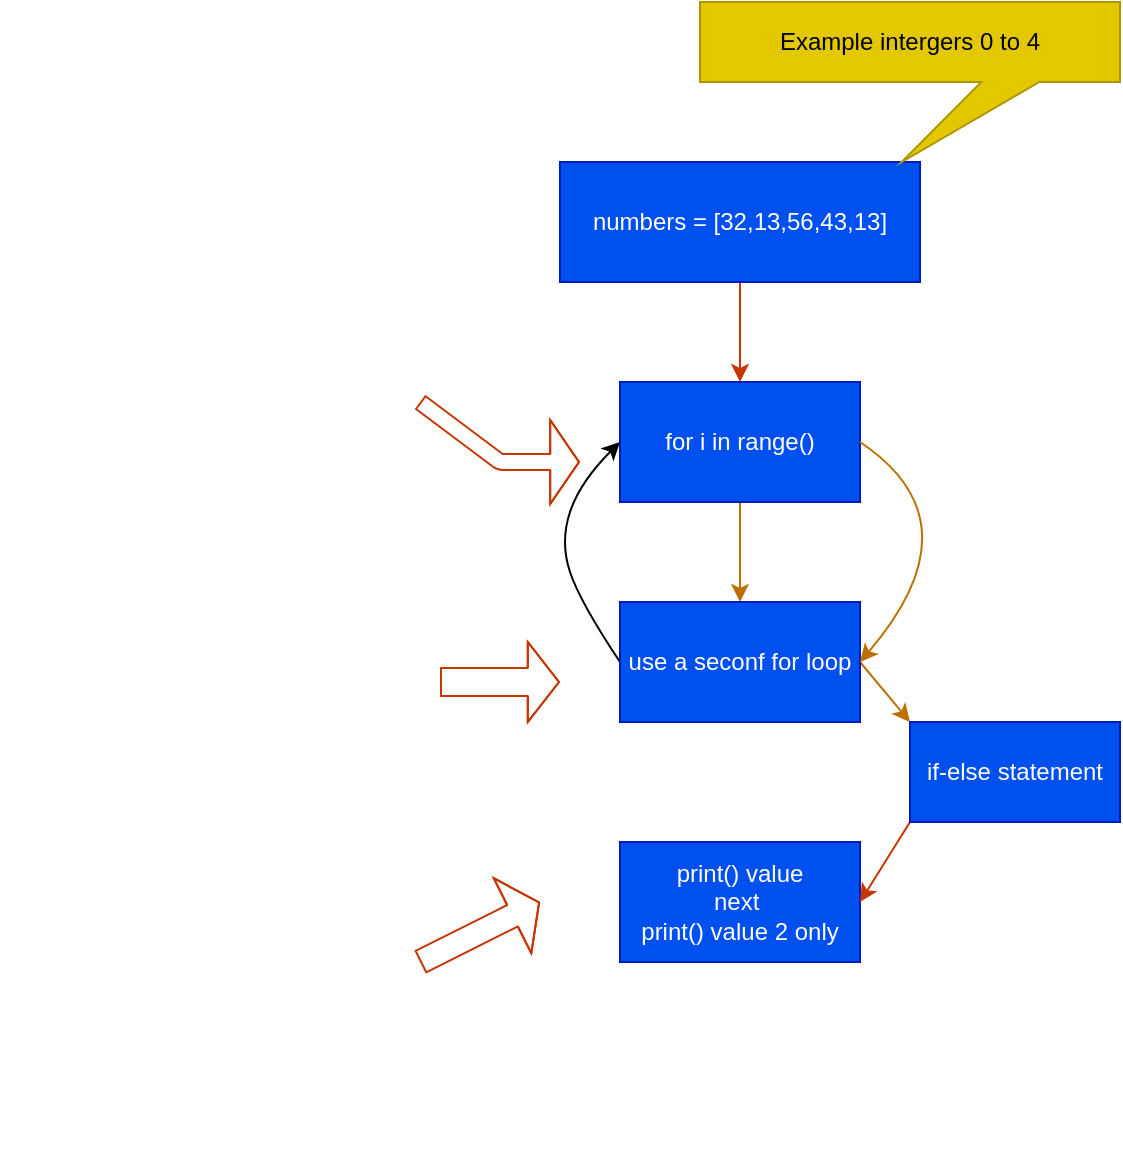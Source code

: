 <mxfile>
    <diagram id="dkbo9brx8OqkSl0u4y75" name="Page-1">
        <mxGraphModel dx="1602" dy="563" grid="1" gridSize="10" guides="1" tooltips="1" connect="1" arrows="1" fold="1" page="1" pageScale="1" pageWidth="850" pageHeight="1100" math="0" shadow="0">
            <root>
                <mxCell id="0"/>
                <mxCell id="1" parent="0"/>
                <mxCell id="13" style="edgeStyle=none;html=1;exitX=0.5;exitY=1;exitDx=0;exitDy=0;entryX=0.5;entryY=0;entryDx=0;entryDy=0;fontColor=#FFFFFF;fillColor=#fa6800;strokeColor=#C73500;" edge="1" parent="1" source="2" target="8">
                    <mxGeometry relative="1" as="geometry"/>
                </mxCell>
                <mxCell id="2" value="numbers = [32,13,56,43,13]" style="rounded=0;whiteSpace=wrap;html=1;fillColor=#0050ef;fontColor=#ffffff;strokeColor=#001DBC;" parent="1" vertex="1">
                    <mxGeometry x="150" y="80" width="180" height="60" as="geometry"/>
                </mxCell>
                <mxCell id="6" value="&lt;div style=&quot;font-family: Consolas, &amp;quot;Courier New&amp;quot;, monospace; font-size: 14px; line-height: 19px;&quot;&gt;&lt;div style=&quot;line-height: 19px;&quot;&gt;&lt;span style=&quot;font-family: Helvetica; font-size: 12px;&quot;&gt;Example intergers 0 to 4&lt;/span&gt;&lt;br&gt;&lt;/div&gt;&lt;/div&gt;" style="shape=callout;whiteSpace=wrap;html=1;perimeter=calloutPerimeter;fontColor=#000000;fillColor=#e3c800;strokeColor=#B09500;position2=0.48;size=40;position=0.67;base=29;" parent="1" vertex="1">
                    <mxGeometry x="220" width="210" height="80" as="geometry"/>
                </mxCell>
                <mxCell id="11" style="edgeStyle=none;html=1;exitX=0.5;exitY=1;exitDx=0;exitDy=0;fontColor=#FFFF00;fillColor=#f0a30a;strokeColor=#BD7000;" edge="1" parent="1" source="8">
                    <mxGeometry relative="1" as="geometry">
                        <mxPoint x="240" y="300" as="targetPoint"/>
                    </mxGeometry>
                </mxCell>
                <mxCell id="8" value="for i in range()" style="rounded=0;whiteSpace=wrap;html=1;fillColor=#0050ef;fontColor=#ffffff;strokeColor=#001DBC;" vertex="1" parent="1">
                    <mxGeometry x="180" y="190" width="120" height="60" as="geometry"/>
                </mxCell>
                <mxCell id="26" style="edgeStyle=none;html=1;exitX=1;exitY=0.5;exitDx=0;exitDy=0;entryX=0;entryY=0;entryDx=0;entryDy=0;fontColor=#FFFF00;fillColor=#f0a30a;strokeColor=#BD7000;" edge="1" parent="1" source="12" target="25">
                    <mxGeometry relative="1" as="geometry"/>
                </mxCell>
                <mxCell id="31" style="edgeStyle=none;curved=1;html=1;exitX=0;exitY=0.5;exitDx=0;exitDy=0;fontColor=#FFFF00;entryX=0;entryY=0.5;entryDx=0;entryDy=0;" edge="1" parent="1" source="12" target="8">
                    <mxGeometry relative="1" as="geometry">
                        <mxPoint x="140" y="270" as="targetPoint"/>
                        <Array as="points">
                            <mxPoint x="160" y="300"/>
                            <mxPoint x="150" y="270"/>
                            <mxPoint x="160" y="240"/>
                        </Array>
                    </mxGeometry>
                </mxCell>
                <mxCell id="12" value="&lt;font color=&quot;#ffffff&quot;&gt;use a seconf for loop&lt;/font&gt;" style="rounded=0;whiteSpace=wrap;html=1;labelBackgroundColor=none;fontColor=#ffffff;fillColor=#0050ef;strokeColor=#001DBC;" vertex="1" parent="1">
                    <mxGeometry x="180" y="300" width="120" height="60" as="geometry"/>
                </mxCell>
                <mxCell id="14" value="&lt;h1&gt;For loop 1&lt;/h1&gt;&lt;p&gt;&lt;span style=&quot;text-align: center;&quot;&gt;Use a for loop to control to control the flow structure. Since we know the number of intergers its best to use a for loop&lt;/span&gt;&lt;br&gt;&lt;/p&gt;" style="text;html=1;strokeColor=none;fillColor=none;spacing=5;spacingTop=-20;whiteSpace=wrap;overflow=hidden;rounded=0;labelBackgroundColor=none;fontColor=#FFFFFF;" vertex="1" parent="1">
                    <mxGeometry x="-70" y="50" width="180" height="140" as="geometry"/>
                </mxCell>
                <mxCell id="16" value="" style="shape=flexArrow;endArrow=classic;html=1;fontColor=#FFFFFF;width=8;endSize=4.47;endWidth=33;fillColor=none;strokeColor=#C73500;" edge="1" parent="1">
                    <mxGeometry width="50" height="50" relative="1" as="geometry">
                        <mxPoint x="80" y="200" as="sourcePoint"/>
                        <mxPoint x="160" y="230" as="targetPoint"/>
                        <Array as="points">
                            <mxPoint x="120" y="230"/>
                        </Array>
                    </mxGeometry>
                </mxCell>
                <mxCell id="17" value="&lt;h1&gt;For loop 2&lt;/h1&gt;&lt;p&gt;The second for loop will serve to control the first loop from terminating and printing values.&amp;nbsp;&lt;/p&gt;" style="text;html=1;strokeColor=none;fillColor=none;spacing=5;spacingTop=-20;whiteSpace=wrap;overflow=hidden;rounded=0;labelBackgroundColor=none;fontColor=#FFFFFF;" vertex="1" parent="1">
                    <mxGeometry x="-130" y="280" width="190" height="120" as="geometry"/>
                </mxCell>
                <mxCell id="18" value="" style="shape=flexArrow;endArrow=classic;html=1;fontColor=#FFFF00;endWidth=25;endSize=4.87;width=14;fillColor=none;strokeColor=#C73500;" edge="1" parent="1">
                    <mxGeometry width="50" height="50" relative="1" as="geometry">
                        <mxPoint x="90" y="340" as="sourcePoint"/>
                        <mxPoint x="150" y="340" as="targetPoint"/>
                        <Array as="points">
                            <mxPoint x="120" y="340"/>
                        </Array>
                    </mxGeometry>
                </mxCell>
                <mxCell id="20" value="&lt;font color=&quot;#ffffff&quot;&gt;print() value&lt;br&gt;next&amp;nbsp;&lt;br&gt;print() value 2 only&lt;br&gt;&lt;/font&gt;" style="rounded=0;whiteSpace=wrap;html=1;labelBackgroundColor=none;fontColor=#ffffff;fillColor=#0050ef;strokeColor=#001DBC;" vertex="1" parent="1">
                    <mxGeometry x="180" y="420" width="120" height="60" as="geometry"/>
                </mxCell>
                <mxCell id="21" value="&lt;h1&gt;Conditions&lt;/h1&gt;&lt;p&gt;Once the first index number is obtained from the array set conditons of what should be printed and how it should go about obtaining the next number.&amp;nbsp;&amp;nbsp;&lt;/p&gt;" style="text;html=1;strokeColor=none;fillColor=none;spacing=5;spacingTop=-20;whiteSpace=wrap;overflow=hidden;rounded=0;labelBackgroundColor=none;fontColor=#FFFFFF;" vertex="1" parent="1">
                    <mxGeometry x="-130" y="420" width="190" height="160" as="geometry"/>
                </mxCell>
                <mxCell id="23" value="" style="shape=flexArrow;endArrow=classic;html=1;fontColor=#FFFF00;endWidth=29;endSize=4.62;width=12;fillColor=none;strokeColor=#C73500;" edge="1" parent="1">
                    <mxGeometry width="50" height="50" relative="1" as="geometry">
                        <mxPoint x="80" y="480" as="sourcePoint"/>
                        <mxPoint x="140" y="450" as="targetPoint"/>
                        <Array as="points">
                            <mxPoint x="120" y="460"/>
                        </Array>
                    </mxGeometry>
                </mxCell>
                <mxCell id="27" style="edgeStyle=none;html=1;exitX=0;exitY=1;exitDx=0;exitDy=0;entryX=1;entryY=0.5;entryDx=0;entryDy=0;fontColor=#FFFF00;fillColor=#fa6800;strokeColor=#C73500;" edge="1" parent="1" source="25" target="20">
                    <mxGeometry relative="1" as="geometry"/>
                </mxCell>
                <mxCell id="25" value="if-else statement" style="rounded=0;whiteSpace=wrap;html=1;labelBackgroundColor=none;fontColor=#ffffff;fillColor=#0050ef;strokeColor=#001DBC;" vertex="1" parent="1">
                    <mxGeometry x="325" y="360" width="105" height="50" as="geometry"/>
                </mxCell>
                <mxCell id="30" value="" style="endArrow=classic;html=1;fontColor=#FFFF00;curved=1;exitX=1;exitY=0.5;exitDx=0;exitDy=0;entryX=1;entryY=0.5;entryDx=0;entryDy=0;fillColor=#f0a30a;strokeColor=#BD7000;" edge="1" parent="1" source="8" target="12">
                    <mxGeometry width="50" height="50" relative="1" as="geometry">
                        <mxPoint x="460" y="250" as="sourcePoint"/>
                        <mxPoint x="360" y="310" as="targetPoint"/>
                        <Array as="points">
                            <mxPoint x="360" y="260"/>
                        </Array>
                    </mxGeometry>
                </mxCell>
            </root>
        </mxGraphModel>
    </diagram>
</mxfile>